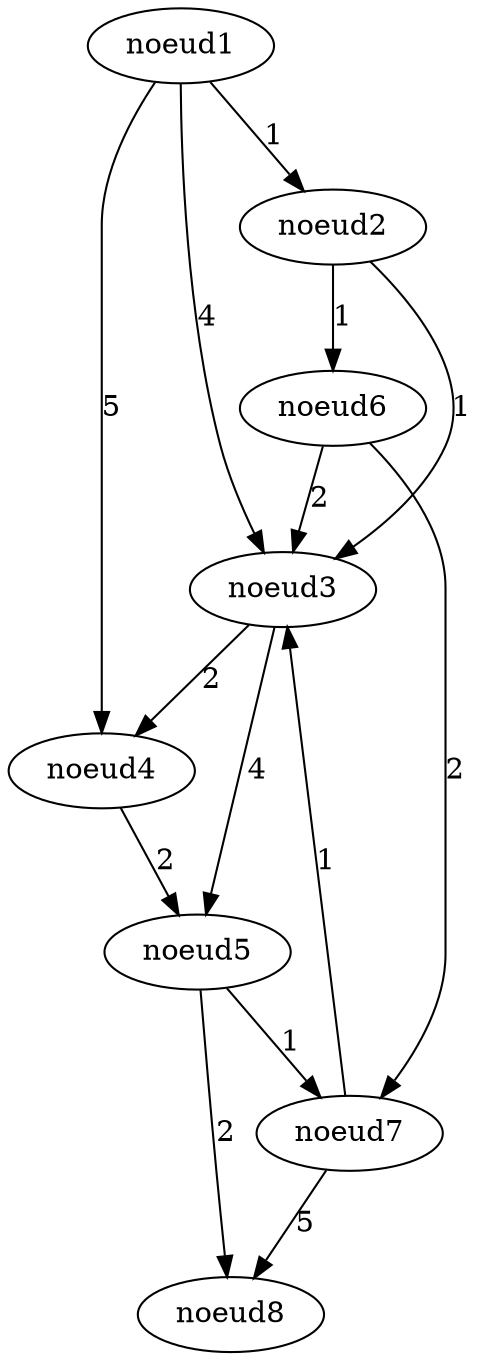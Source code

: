 digraph G {
	 "noeud1";
	 "noeud2";
	 "noeud3";
	 "noeud4";
	 "noeud5";
	 "noeud6";
	 "noeud7";
	 "noeud8";
	 "noeud1" -> "noeud2" [ label=1 ];
	 "noeud1" -> "noeud3" [ label=4 ];
	 "noeud1" -> "noeud4" [ label=5 ];
	 "noeud2" -> "noeud3" [ label=1 ];
	 "noeud2" -> "noeud6" [ label=1 ];
	 "noeud3" -> "noeud4" [ label=2 ];
	 "noeud3" -> "noeud5" [ label=4 ];
	 "noeud4" -> "noeud5" [ label=2 ];
	 "noeud5" -> "noeud7" [ label=1 ];
	 "noeud5" -> "noeud8" [ label=2 ];
	 "noeud6" -> "noeud3" [ label=2 ];
	 "noeud6" -> "noeud7" [ label=2 ];
	 "noeud7" -> "noeud3" [ label=1 ];
	 "noeud7" -> "noeud8" [ label=5 ];
}
